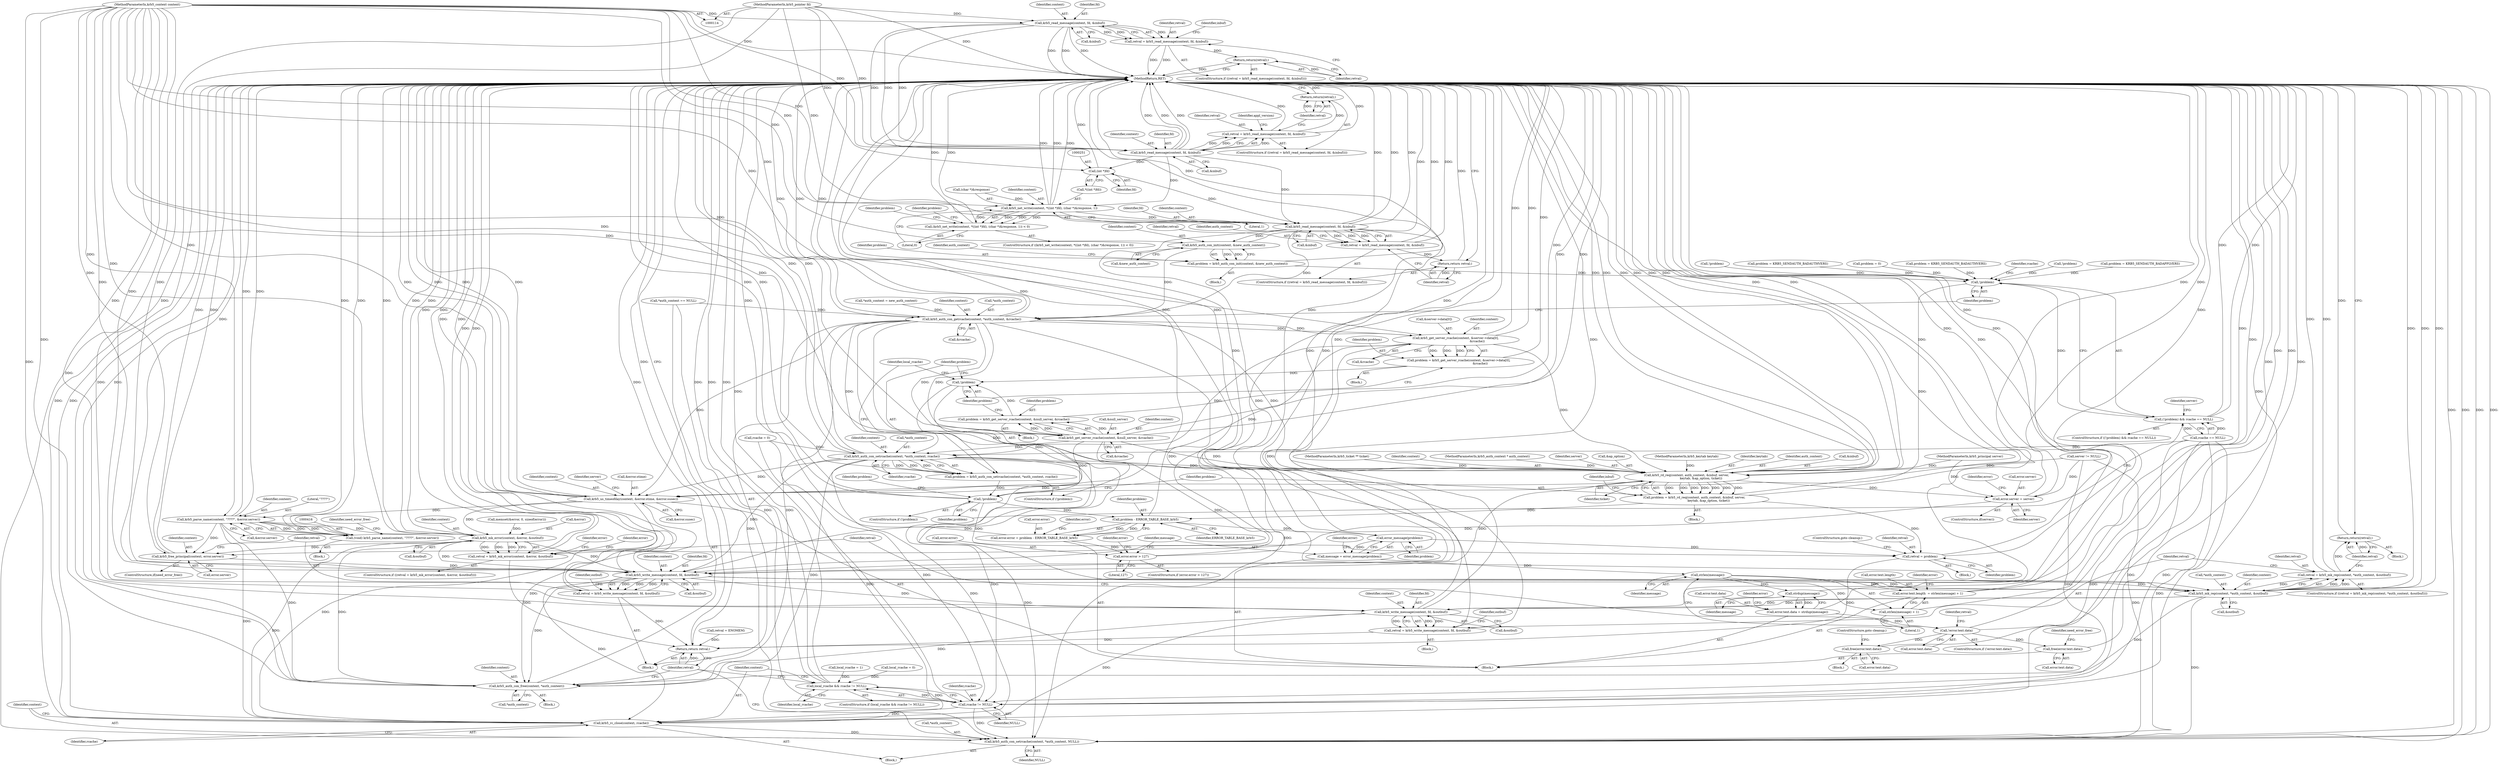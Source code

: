 digraph "0_krb5_102bb6ebf20f9174130c85c3b052ae104e5073ec_0@API" {
"1000167" [label="(Call,krb5_read_message(context, fd, &inbuf))"];
"1000115" [label="(MethodParameterIn,krb5_context context)"];
"1000117" [label="(MethodParameterIn,krb5_pointer fd)"];
"1000165" [label="(Call,retval = krb5_read_message(context, fd, &inbuf))"];
"1000172" [label="(Return,return(retval);)"];
"1000205" [label="(Call,krb5_read_message(context, fd, &inbuf))"];
"1000203" [label="(Call,retval = krb5_read_message(context, fd, &inbuf))"];
"1000210" [label="(Return,return(retval);)"];
"1000247" [label="(Call,krb5_net_write(context, *((int *)fd), (char *)&response, 1))"];
"1000246" [label="(Call,(krb5_net_write(context, *((int *)fd), (char *)&response, 1)) < 0)"];
"1000269" [label="(Call,krb5_read_message(context, fd, &inbuf))"];
"1000267" [label="(Call,retval = krb5_read_message(context, fd, &inbuf))"];
"1000274" [label="(Return,return retval;)"];
"1000284" [label="(Call,krb5_auth_con_init(context, &new_auth_context))"];
"1000282" [label="(Call,problem = krb5_auth_con_init(context, &new_auth_context))"];
"1000303" [label="(Call,!problem)"];
"1000302" [label="(Call,(!problem) && rcache == NULL)"];
"1000366" [label="(Call,!problem)"];
"1000431" [label="(Call,problem - ERROR_TABLE_BASE_krb5)"];
"1000427" [label="(Call,error.error = problem - ERROR_TABLE_BASE_krb5)"];
"1000435" [label="(Call,error.error > 127)"];
"1000447" [label="(Call,error_message(problem))"];
"1000445" [label="(Call,message = error_message(problem))"];
"1000456" [label="(Call,strlen(message))"];
"1000449" [label="(Call,error.text.length  = strlen(message) + 1)"];
"1000455" [label="(Call,strlen(message) + 1)"];
"1000465" [label="(Call,strdup(message))"];
"1000459" [label="(Call,error.text.data = strdup(message))"];
"1000468" [label="(Call,!error.text.data)"];
"1000489" [label="(Call,free(error.text.data))"];
"1000496" [label="(Call,free(error.text.data))"];
"1000537" [label="(Call,retval = problem)"];
"1000599" [label="(Return,return retval;)"];
"1000295" [label="(Call,krb5_auth_con_getrcache(context, *auth_context, &rcache))"];
"1000322" [label="(Call,krb5_get_server_rcache(context, &server->data[0],\n                                             &rcache))"];
"1000320" [label="(Call,problem = krb5_get_server_rcache(context, &server->data[0],\n                                             &rcache))"];
"1000353" [label="(Call,!problem)"];
"1000357" [label="(Call,krb5_auth_con_setrcache(context, *auth_context, rcache))"];
"1000355" [label="(Call,problem = krb5_auth_con_setrcache(context, *auth_context, rcache))"];
"1000371" [label="(Call,krb5_rd_req(context, auth_context, &inbuf, server,\n                              keytab, &ap_option, ticket))"];
"1000369" [label="(Call,problem = krb5_rd_req(context, auth_context, &inbuf, server,\n                              keytab, &ap_option, ticket))"];
"1000396" [label="(Call,krb5_us_timeofday(context, &error.stime, &error.susec))"];
"1000417" [label="(Call,krb5_parse_name(context, \"????\", &error.server))"];
"1000415" [label="(Call,(void) krb5_parse_name(context, \"????\", &error.server))"];
"1000482" [label="(Call,krb5_mk_error(context, &error, &outbuf))"];
"1000480" [label="(Call,retval = krb5_mk_error(context, &error, &outbuf))"];
"1000504" [label="(Call,krb5_free_principal(context, error.server))"];
"1000523" [label="(Call,krb5_write_message(context, fd, &outbuf))"];
"1000521" [label="(Call,retval = krb5_write_message(context, fd, &outbuf))"];
"1000552" [label="(Call,krb5_mk_rep(context, *auth_context, &outbuf))"];
"1000550" [label="(Call,retval = krb5_mk_rep(context, *auth_context, &outbuf))"];
"1000559" [label="(Return,return(retval);)"];
"1000563" [label="(Call,krb5_write_message(context, fd, &outbuf))"];
"1000561" [label="(Call,retval = krb5_write_message(context, fd, &outbuf))"];
"1000579" [label="(Call,krb5_auth_con_free(context, *auth_context))"];
"1000591" [label="(Call,krb5_rc_close(context, rcache))"];
"1000594" [label="(Call,krb5_auth_con_setrcache(context, *auth_context, NULL))"];
"1000408" [label="(Call,error.server = server)"];
"1000587" [label="(Call,rcache != NULL)"];
"1000585" [label="(Call,local_rcache && rcache != NULL)"];
"1000346" [label="(Call,krb5_get_server_rcache(context, &null_server, &rcache))"];
"1000344" [label="(Call,problem = krb5_get_server_rcache(context, &null_server, &rcache))"];
"1000250" [label="(Call,(int *)fd)"];
"1000584" [label="(ControlStructure,if (local_rcache && rcache != NULL))"];
"1000305" [label="(Call,rcache == NULL)"];
"1000177" [label="(Identifier,inbuf)"];
"1000448" [label="(Identifier,problem)"];
"1000333" [label="(Block,)"];
"1000480" [label="(Call,retval = krb5_mk_error(context, &error, &outbuf))"];
"1000222" [label="(Call,!problem)"];
"1000321" [label="(Identifier,problem)"];
"1000350" [label="(Call,&rcache)"];
"1000563" [label="(Call,krb5_write_message(context, fd, &outbuf))"];
"1000469" [label="(Call,error.text.data)"];
"1000358" [label="(Identifier,context)"];
"1000295" [label="(Call,krb5_auth_con_getrcache(context, *auth_context, &rcache))"];
"1000467" [label="(ControlStructure,if (!error.text.data))"];
"1000526" [label="(Call,&outbuf)"];
"1000566" [label="(Call,&outbuf)"];
"1000594" [label="(Call,krb5_auth_con_setrcache(context, *auth_context, NULL))"];
"1000458" [label="(Literal,1)"];
"1000372" [label="(Identifier,context)"];
"1000225" [label="(Call,problem = KRB5_SENDAUTH_BADAPPLVERS)"];
"1000247" [label="(Call,krb5_net_write(context, *((int *)fd), (char *)&response, 1))"];
"1000496" [label="(Call,free(error.text.data))"];
"1000116" [label="(MethodParameterIn,krb5_auth_context * auth_context)"];
"1000506" [label="(Call,error.server)"];
"1000556" [label="(Call,&outbuf)"];
"1000570" [label="(Identifier,outbuf)"];
"1000376" [label="(Identifier,server)"];
"1000288" [label="(Call,*auth_context = new_auth_context)"];
"1000580" [label="(Identifier,context)"];
"1000234" [label="(Call,!problem)"];
"1000354" [label="(Identifier,problem)"];
"1000415" [label="(Call,(void) krb5_parse_name(context, \"????\", &error.server))"];
"1000593" [label="(Identifier,rcache)"];
"1000172" [label="(Return,return(retval);)"];
"1000460" [label="(Call,error.text.data)"];
"1000402" [label="(Call,&error.susec)"];
"1000203" [label="(Call,retval = krb5_read_message(context, fd, &inbuf))"];
"1000250" [label="(Call,(int *)fd)"];
"1000268" [label="(Identifier,retval)"];
"1000304" [label="(Identifier,problem)"];
"1000285" [label="(Identifier,context)"];
"1000462" [label="(Identifier,error)"];
"1000471" [label="(Identifier,error)"];
"1000431" [label="(Call,problem - ERROR_TABLE_BASE_krb5)"];
"1000552" [label="(Call,krb5_mk_rep(context, *auth_context, &outbuf))"];
"1000281" [label="(Block,)"];
"1000445" [label="(Call,message = error_message(problem))"];
"1000522" [label="(Identifier,retval)"];
"1000145" [label="(Call,local_rcache = 0)"];
"1000277" [label="(Call,*auth_context == NULL)"];
"1000549" [label="(ControlStructure,if ((retval = krb5_mk_rep(context, *auth_context, &outbuf))))"];
"1000266" [label="(ControlStructure,if ((retval = krb5_read_message(context, fd, &inbuf))))"];
"1000269" [label="(Call,krb5_read_message(context, fd, &inbuf))"];
"1000258" [label="(Literal,0)"];
"1000378" [label="(Call,&ap_option)"];
"1000359" [label="(Call,*auth_context)"];
"1000361" [label="(Identifier,rcache)"];
"1000455" [label="(Call,strlen(message) + 1)"];
"1000598" [label="(Identifier,NULL)"];
"1000592" [label="(Identifier,context)"];
"1000406" [label="(ControlStructure,if(server))"];
"1000599" [label="(Return,return retval;)"];
"1000595" [label="(Identifier,context)"];
"1000396" [label="(Call,krb5_us_timeofday(context, &error.stime, &error.susec))"];
"1000344" [label="(Call,problem = krb5_get_server_rcache(context, &null_server, &rcache))"];
"1000345" [label="(Identifier,problem)"];
"1000320" [label="(Call,problem = krb5_get_server_rcache(context, &server->data[0],\n                                             &rcache))"];
"1000420" [label="(Call,&error.server)"];
"1000357" [label="(Call,krb5_auth_con_setrcache(context, *auth_context, rcache))"];
"1000383" [label="(Identifier,inbuf)"];
"1000386" [label="(Identifier,problem)"];
"1000135" [label="(Call,rcache = 0)"];
"1000272" [label="(Call,&inbuf)"];
"1000208" [label="(Call,&inbuf)"];
"1000540" [label="(ControlStructure,goto cleanup;)"];
"1000490" [label="(Call,error.text.data)"];
"1000457" [label="(Identifier,message)"];
"1000429" [label="(Identifier,error)"];
"1000495" [label="(ControlStructure,goto cleanup;)"];
"1000446" [label="(Identifier,message)"];
"1000348" [label="(Call,&null_server)"];
"1000596" [label="(Call,*auth_context)"];
"1000249" [label="(Call,*((int *)fd))"];
"1000271" [label="(Identifier,fd)"];
"1000303" [label="(Call,!problem)"];
"1000366" [label="(Call,!problem)"];
"1000299" [label="(Call,&rcache)"];
"1000390" [label="(Call,memset(&error, 0, sizeof(error)))"];
"1000165" [label="(Call,retval = krb5_read_message(context, fd, &inbuf))"];
"1000347" [label="(Identifier,context)"];
"1000322" [label="(Call,krb5_get_server_rcache(context, &server->data[0],\n                                             &rcache))"];
"1000504" [label="(Call,krb5_free_principal(context, error.server))"];
"1000166" [label="(Identifier,retval)"];
"1000564" [label="(Identifier,context)"];
"1000548" [label="(Block,)"];
"1000173" [label="(Identifier,retval)"];
"1000115" [label="(MethodParameterIn,krb5_context context)"];
"1000324" [label="(Call,&server->data[0])"];
"1000554" [label="(Call,*auth_context)"];
"1000296" [label="(Identifier,context)"];
"1000270" [label="(Identifier,context)"];
"1000532" [label="(Block,)"];
"1000452" [label="(Identifier,error)"];
"1000466" [label="(Identifier,message)"];
"1000425" [label="(Identifier,need_error_free)"];
"1000346" [label="(Call,krb5_get_server_rcache(context, &null_server, &rcache))"];
"1000368" [label="(Block,)"];
"1000214" [label="(Identifier,appl_version)"];
"1000323" [label="(Identifier,context)"];
"1000407" [label="(Identifier,server)"];
"1000205" [label="(Call,krb5_read_message(context, fd, &inbuf))"];
"1000206" [label="(Identifier,context)"];
"1000119" [label="(MethodParameterIn,krb5_principal server)"];
"1000353" [label="(Call,!problem)"];
"1000284" [label="(Call,krb5_auth_con_init(context, &new_auth_context))"];
"1000409" [label="(Call,error.server)"];
"1000497" [label="(Call,error.text.data)"];
"1000211" [label="(Identifier,retval)"];
"1000196" [label="(Call,problem = KRB5_SENDAUTH_BADAUTHVERS)"];
"1000398" [label="(Call,&error.stime)"];
"1000152" [label="(Call,problem = 0)"];
"1000202" [label="(ControlStructure,if ((retval = krb5_read_message(context, fd, &inbuf))))"];
"1000456" [label="(Call,strlen(message))"];
"1000475" [label="(Call,retval = ENOMEM)"];
"1000370" [label="(Identifier,problem)"];
"1000168" [label="(Identifier,context)"];
"1000591" [label="(Call,krb5_rc_close(context, rcache))"];
"1000397" [label="(Identifier,context)"];
"1000539" [label="(Identifier,problem)"];
"1000502" [label="(ControlStructure,if(need_error_free))"];
"1000585" [label="(Call,local_rcache && rcache != NULL)"];
"1000524" [label="(Identifier,context)"];
"1000499" [label="(Identifier,error)"];
"1000419" [label="(Literal,\"????\")"];
"1000302" [label="(Call,(!problem) && rcache == NULL)"];
"1000283" [label="(Identifier,problem)"];
"1000367" [label="(Identifier,problem)"];
"1000297" [label="(Call,*auth_context)"];
"1000301" [label="(ControlStructure,if ((!problem) && rcache == NULL))"];
"1000600" [label="(Identifier,retval)"];
"1000484" [label="(Call,&error)"];
"1000267" [label="(Call,retval = krb5_read_message(context, fd, &inbuf))"];
"1000486" [label="(Call,&outbuf)"];
"1000245" [label="(ControlStructure,if ((krb5_net_write(context, *((int *)fd), (char *)&response, 1)) < 0))"];
"1000561" [label="(Call,retval = krb5_write_message(context, fd, &outbuf))"];
"1000530" [label="(Identifier,outbuf)"];
"1000439" [label="(Literal,127)"];
"1000279" [label="(Identifier,auth_context)"];
"1000408" [label="(Call,error.server = server)"];
"1000387" [label="(Block,)"];
"1000311" [label="(Call,server != NULL)"];
"1000437" [label="(Identifier,error)"];
"1000169" [label="(Identifier,fd)"];
"1000121" [label="(MethodParameterIn,krb5_keytab keytab)"];
"1000465" [label="(Call,strdup(message))"];
"1000492" [label="(Identifier,error)"];
"1000433" [label="(Identifier,ERROR_TABLE_BASE_krb5)"];
"1000207" [label="(Identifier,fd)"];
"1000210" [label="(Return,return(retval);)"];
"1000483" [label="(Identifier,context)"];
"1000588" [label="(Identifier,rcache)"];
"1000525" [label="(Identifier,fd)"];
"1000377" [label="(Identifier,keytab)"];
"1000558" [label="(Block,)"];
"1000428" [label="(Call,error.error)"];
"1000246" [label="(Call,(krb5_net_write(context, *((int *)fd), (char *)&response, 1)) < 0)"];
"1000523" [label="(Call,krb5_write_message(context, fd, &outbuf))"];
"1000537" [label="(Call,retval = problem)"];
"1000275" [label="(Identifier,retval)"];
"1000589" [label="(Identifier,NULL)"];
"1000356" [label="(Identifier,problem)"];
"1000282" [label="(Call,problem = krb5_auth_con_init(context, &new_auth_context))"];
"1000362" [label="(Call,local_rcache = 1)"];
"1000181" [label="(Call,problem = KRB5_SENDAUTH_BADAUTHVERS)"];
"1000167" [label="(Call,krb5_read_message(context, fd, &inbuf))"];
"1000489" [label="(Call,free(error.text.data))"];
"1000586" [label="(Identifier,local_rcache)"];
"1000253" [label="(Call,(char *)&response)"];
"1000290" [label="(Identifier,auth_context)"];
"1000373" [label="(Identifier,auth_context)"];
"1000479" [label="(ControlStructure,if ((retval = krb5_mk_error(context, &error, &outbuf))))"];
"1000352" [label="(ControlStructure,if (!problem))"];
"1000204" [label="(Identifier,retval)"];
"1000447" [label="(Call,error_message(problem))"];
"1000559" [label="(Return,return(retval);)"];
"1000553" [label="(Identifier,context)"];
"1000380" [label="(Identifier,ticket)"];
"1000261" [label="(Identifier,problem)"];
"1000257" [label="(Literal,1)"];
"1000263" [label="(Identifier,problem)"];
"1000330" [label="(Call,&rcache)"];
"1000365" [label="(ControlStructure,if (!problem))"];
"1000459" [label="(Call,error.text.data = strdup(message))"];
"1000449" [label="(Call,error.text.length  = strlen(message) + 1)"];
"1000550" [label="(Call,retval = krb5_mk_rep(context, *auth_context, &outbuf))"];
"1000482" [label="(Call,krb5_mk_error(context, &error, &outbuf))"];
"1000414" [label="(Block,)"];
"1000581" [label="(Call,*auth_context)"];
"1000521" [label="(Call,retval = krb5_write_message(context, fd, &outbuf))"];
"1000590" [label="(Block,)"];
"1000117" [label="(MethodParameterIn,krb5_pointer fd)"];
"1000312" [label="(Identifier,server)"];
"1000369" [label="(Call,problem = krb5_rd_req(context, auth_context, &inbuf, server,\n                              keytab, &ap_option, ticket))"];
"1000436" [label="(Call,error.error)"];
"1000578" [label="(Block,)"];
"1000562" [label="(Identifier,retval)"];
"1000579" [label="(Call,krb5_auth_con_free(context, *auth_context))"];
"1000468" [label="(Call,!error.text.data)"];
"1000252" [label="(Identifier,fd)"];
"1000601" [label="(MethodReturn,RET)"];
"1000503" [label="(Identifier,need_error_free)"];
"1000434" [label="(ControlStructure,if (error.error > 127))"];
"1000371" [label="(Call,krb5_rd_req(context, auth_context, &inbuf, server,\n                              keytab, &ap_option, ticket))"];
"1000587" [label="(Call,rcache != NULL)"];
"1000442" [label="(Identifier,error)"];
"1000427" [label="(Call,error.error = problem - ERROR_TABLE_BASE_krb5)"];
"1000319" [label="(Block,)"];
"1000363" [label="(Identifier,local_rcache)"];
"1000164" [label="(ControlStructure,if ((retval = krb5_read_message(context, fd, &inbuf))))"];
"1000374" [label="(Call,&inbuf)"];
"1000170" [label="(Call,&inbuf)"];
"1000435" [label="(Call,error.error > 127)"];
"1000560" [label="(Identifier,retval)"];
"1000274" [label="(Return,return retval;)"];
"1000306" [label="(Identifier,rcache)"];
"1000538" [label="(Identifier,retval)"];
"1000505" [label="(Identifier,context)"];
"1000355" [label="(Call,problem = krb5_auth_con_setrcache(context, *auth_context, rcache))"];
"1000432" [label="(Identifier,problem)"];
"1000476" [label="(Identifier,retval)"];
"1000124" [label="(Block,)"];
"1000417" [label="(Call,krb5_parse_name(context, \"????\", &error.server))"];
"1000286" [label="(Call,&new_auth_context)"];
"1000450" [label="(Call,error.text.length)"];
"1000565" [label="(Identifier,fd)"];
"1000248" [label="(Identifier,context)"];
"1000488" [label="(Block,)"];
"1000481" [label="(Identifier,retval)"];
"1000418" [label="(Identifier,context)"];
"1000412" [label="(Identifier,server)"];
"1000122" [label="(MethodParameterIn,krb5_ticket ** ticket)"];
"1000551" [label="(Identifier,retval)"];
"1000167" -> "1000165"  [label="AST: "];
"1000167" -> "1000170"  [label="CFG: "];
"1000168" -> "1000167"  [label="AST: "];
"1000169" -> "1000167"  [label="AST: "];
"1000170" -> "1000167"  [label="AST: "];
"1000165" -> "1000167"  [label="CFG: "];
"1000167" -> "1000601"  [label="DDG: "];
"1000167" -> "1000601"  [label="DDG: "];
"1000167" -> "1000601"  [label="DDG: "];
"1000167" -> "1000165"  [label="DDG: "];
"1000167" -> "1000165"  [label="DDG: "];
"1000167" -> "1000165"  [label="DDG: "];
"1000115" -> "1000167"  [label="DDG: "];
"1000117" -> "1000167"  [label="DDG: "];
"1000167" -> "1000205"  [label="DDG: "];
"1000167" -> "1000205"  [label="DDG: "];
"1000167" -> "1000205"  [label="DDG: "];
"1000115" -> "1000114"  [label="AST: "];
"1000115" -> "1000601"  [label="DDG: "];
"1000115" -> "1000205"  [label="DDG: "];
"1000115" -> "1000247"  [label="DDG: "];
"1000115" -> "1000269"  [label="DDG: "];
"1000115" -> "1000284"  [label="DDG: "];
"1000115" -> "1000295"  [label="DDG: "];
"1000115" -> "1000322"  [label="DDG: "];
"1000115" -> "1000346"  [label="DDG: "];
"1000115" -> "1000357"  [label="DDG: "];
"1000115" -> "1000371"  [label="DDG: "];
"1000115" -> "1000396"  [label="DDG: "];
"1000115" -> "1000417"  [label="DDG: "];
"1000115" -> "1000482"  [label="DDG: "];
"1000115" -> "1000504"  [label="DDG: "];
"1000115" -> "1000523"  [label="DDG: "];
"1000115" -> "1000552"  [label="DDG: "];
"1000115" -> "1000563"  [label="DDG: "];
"1000115" -> "1000579"  [label="DDG: "];
"1000115" -> "1000591"  [label="DDG: "];
"1000115" -> "1000594"  [label="DDG: "];
"1000117" -> "1000114"  [label="AST: "];
"1000117" -> "1000601"  [label="DDG: "];
"1000117" -> "1000205"  [label="DDG: "];
"1000117" -> "1000250"  [label="DDG: "];
"1000117" -> "1000269"  [label="DDG: "];
"1000117" -> "1000523"  [label="DDG: "];
"1000117" -> "1000563"  [label="DDG: "];
"1000165" -> "1000164"  [label="AST: "];
"1000166" -> "1000165"  [label="AST: "];
"1000173" -> "1000165"  [label="CFG: "];
"1000177" -> "1000165"  [label="CFG: "];
"1000165" -> "1000601"  [label="DDG: "];
"1000165" -> "1000601"  [label="DDG: "];
"1000165" -> "1000172"  [label="DDG: "];
"1000172" -> "1000164"  [label="AST: "];
"1000172" -> "1000173"  [label="CFG: "];
"1000173" -> "1000172"  [label="AST: "];
"1000601" -> "1000172"  [label="CFG: "];
"1000172" -> "1000601"  [label="DDG: "];
"1000173" -> "1000172"  [label="DDG: "];
"1000205" -> "1000203"  [label="AST: "];
"1000205" -> "1000208"  [label="CFG: "];
"1000206" -> "1000205"  [label="AST: "];
"1000207" -> "1000205"  [label="AST: "];
"1000208" -> "1000205"  [label="AST: "];
"1000203" -> "1000205"  [label="CFG: "];
"1000205" -> "1000601"  [label="DDG: "];
"1000205" -> "1000601"  [label="DDG: "];
"1000205" -> "1000601"  [label="DDG: "];
"1000205" -> "1000203"  [label="DDG: "];
"1000205" -> "1000203"  [label="DDG: "];
"1000205" -> "1000203"  [label="DDG: "];
"1000205" -> "1000247"  [label="DDG: "];
"1000205" -> "1000250"  [label="DDG: "];
"1000205" -> "1000269"  [label="DDG: "];
"1000203" -> "1000202"  [label="AST: "];
"1000204" -> "1000203"  [label="AST: "];
"1000211" -> "1000203"  [label="CFG: "];
"1000214" -> "1000203"  [label="CFG: "];
"1000203" -> "1000601"  [label="DDG: "];
"1000203" -> "1000601"  [label="DDG: "];
"1000203" -> "1000210"  [label="DDG: "];
"1000210" -> "1000202"  [label="AST: "];
"1000210" -> "1000211"  [label="CFG: "];
"1000211" -> "1000210"  [label="AST: "];
"1000601" -> "1000210"  [label="CFG: "];
"1000210" -> "1000601"  [label="DDG: "];
"1000211" -> "1000210"  [label="DDG: "];
"1000247" -> "1000246"  [label="AST: "];
"1000247" -> "1000257"  [label="CFG: "];
"1000248" -> "1000247"  [label="AST: "];
"1000249" -> "1000247"  [label="AST: "];
"1000253" -> "1000247"  [label="AST: "];
"1000257" -> "1000247"  [label="AST: "];
"1000258" -> "1000247"  [label="CFG: "];
"1000247" -> "1000601"  [label="DDG: "];
"1000247" -> "1000601"  [label="DDG: "];
"1000247" -> "1000601"  [label="DDG: "];
"1000247" -> "1000246"  [label="DDG: "];
"1000247" -> "1000246"  [label="DDG: "];
"1000247" -> "1000246"  [label="DDG: "];
"1000247" -> "1000246"  [label="DDG: "];
"1000253" -> "1000247"  [label="DDG: "];
"1000247" -> "1000269"  [label="DDG: "];
"1000246" -> "1000245"  [label="AST: "];
"1000246" -> "1000258"  [label="CFG: "];
"1000258" -> "1000246"  [label="AST: "];
"1000261" -> "1000246"  [label="CFG: "];
"1000263" -> "1000246"  [label="CFG: "];
"1000246" -> "1000601"  [label="DDG: "];
"1000246" -> "1000601"  [label="DDG: "];
"1000269" -> "1000267"  [label="AST: "];
"1000269" -> "1000272"  [label="CFG: "];
"1000270" -> "1000269"  [label="AST: "];
"1000271" -> "1000269"  [label="AST: "];
"1000272" -> "1000269"  [label="AST: "];
"1000267" -> "1000269"  [label="CFG: "];
"1000269" -> "1000601"  [label="DDG: "];
"1000269" -> "1000601"  [label="DDG: "];
"1000269" -> "1000601"  [label="DDG: "];
"1000269" -> "1000267"  [label="DDG: "];
"1000269" -> "1000267"  [label="DDG: "];
"1000269" -> "1000267"  [label="DDG: "];
"1000250" -> "1000269"  [label="DDG: "];
"1000269" -> "1000284"  [label="DDG: "];
"1000269" -> "1000295"  [label="DDG: "];
"1000269" -> "1000371"  [label="DDG: "];
"1000269" -> "1000523"  [label="DDG: "];
"1000267" -> "1000266"  [label="AST: "];
"1000268" -> "1000267"  [label="AST: "];
"1000275" -> "1000267"  [label="CFG: "];
"1000279" -> "1000267"  [label="CFG: "];
"1000267" -> "1000601"  [label="DDG: "];
"1000267" -> "1000601"  [label="DDG: "];
"1000267" -> "1000274"  [label="DDG: "];
"1000274" -> "1000266"  [label="AST: "];
"1000274" -> "1000275"  [label="CFG: "];
"1000275" -> "1000274"  [label="AST: "];
"1000601" -> "1000274"  [label="CFG: "];
"1000274" -> "1000601"  [label="DDG: "];
"1000275" -> "1000274"  [label="DDG: "];
"1000284" -> "1000282"  [label="AST: "];
"1000284" -> "1000286"  [label="CFG: "];
"1000285" -> "1000284"  [label="AST: "];
"1000286" -> "1000284"  [label="AST: "];
"1000282" -> "1000284"  [label="CFG: "];
"1000284" -> "1000601"  [label="DDG: "];
"1000284" -> "1000282"  [label="DDG: "];
"1000284" -> "1000282"  [label="DDG: "];
"1000284" -> "1000295"  [label="DDG: "];
"1000282" -> "1000281"  [label="AST: "];
"1000283" -> "1000282"  [label="AST: "];
"1000290" -> "1000282"  [label="CFG: "];
"1000282" -> "1000601"  [label="DDG: "];
"1000282" -> "1000303"  [label="DDG: "];
"1000303" -> "1000302"  [label="AST: "];
"1000303" -> "1000304"  [label="CFG: "];
"1000304" -> "1000303"  [label="AST: "];
"1000306" -> "1000303"  [label="CFG: "];
"1000302" -> "1000303"  [label="CFG: "];
"1000303" -> "1000302"  [label="DDG: "];
"1000181" -> "1000303"  [label="DDG: "];
"1000222" -> "1000303"  [label="DDG: "];
"1000234" -> "1000303"  [label="DDG: "];
"1000225" -> "1000303"  [label="DDG: "];
"1000152" -> "1000303"  [label="DDG: "];
"1000196" -> "1000303"  [label="DDG: "];
"1000303" -> "1000366"  [label="DDG: "];
"1000302" -> "1000301"  [label="AST: "];
"1000302" -> "1000305"  [label="CFG: "];
"1000305" -> "1000302"  [label="AST: "];
"1000312" -> "1000302"  [label="CFG: "];
"1000367" -> "1000302"  [label="CFG: "];
"1000302" -> "1000601"  [label="DDG: "];
"1000302" -> "1000601"  [label="DDG: "];
"1000305" -> "1000302"  [label="DDG: "];
"1000305" -> "1000302"  [label="DDG: "];
"1000366" -> "1000365"  [label="AST: "];
"1000366" -> "1000367"  [label="CFG: "];
"1000367" -> "1000366"  [label="AST: "];
"1000370" -> "1000366"  [label="CFG: "];
"1000386" -> "1000366"  [label="CFG: "];
"1000366" -> "1000601"  [label="DDG: "];
"1000366" -> "1000601"  [label="DDG: "];
"1000355" -> "1000366"  [label="DDG: "];
"1000353" -> "1000366"  [label="DDG: "];
"1000366" -> "1000431"  [label="DDG: "];
"1000366" -> "1000537"  [label="DDG: "];
"1000431" -> "1000427"  [label="AST: "];
"1000431" -> "1000433"  [label="CFG: "];
"1000432" -> "1000431"  [label="AST: "];
"1000433" -> "1000431"  [label="AST: "];
"1000427" -> "1000431"  [label="CFG: "];
"1000431" -> "1000601"  [label="DDG: "];
"1000431" -> "1000427"  [label="DDG: "];
"1000431" -> "1000427"  [label="DDG: "];
"1000369" -> "1000431"  [label="DDG: "];
"1000431" -> "1000447"  [label="DDG: "];
"1000427" -> "1000387"  [label="AST: "];
"1000428" -> "1000427"  [label="AST: "];
"1000437" -> "1000427"  [label="CFG: "];
"1000427" -> "1000601"  [label="DDG: "];
"1000427" -> "1000435"  [label="DDG: "];
"1000435" -> "1000434"  [label="AST: "];
"1000435" -> "1000439"  [label="CFG: "];
"1000436" -> "1000435"  [label="AST: "];
"1000439" -> "1000435"  [label="AST: "];
"1000442" -> "1000435"  [label="CFG: "];
"1000446" -> "1000435"  [label="CFG: "];
"1000435" -> "1000601"  [label="DDG: "];
"1000435" -> "1000601"  [label="DDG: "];
"1000447" -> "1000445"  [label="AST: "];
"1000447" -> "1000448"  [label="CFG: "];
"1000448" -> "1000447"  [label="AST: "];
"1000445" -> "1000447"  [label="CFG: "];
"1000447" -> "1000601"  [label="DDG: "];
"1000447" -> "1000445"  [label="DDG: "];
"1000447" -> "1000537"  [label="DDG: "];
"1000445" -> "1000387"  [label="AST: "];
"1000446" -> "1000445"  [label="AST: "];
"1000452" -> "1000445"  [label="CFG: "];
"1000445" -> "1000601"  [label="DDG: "];
"1000445" -> "1000456"  [label="DDG: "];
"1000456" -> "1000455"  [label="AST: "];
"1000456" -> "1000457"  [label="CFG: "];
"1000457" -> "1000456"  [label="AST: "];
"1000458" -> "1000456"  [label="CFG: "];
"1000456" -> "1000449"  [label="DDG: "];
"1000456" -> "1000455"  [label="DDG: "];
"1000456" -> "1000465"  [label="DDG: "];
"1000449" -> "1000387"  [label="AST: "];
"1000449" -> "1000455"  [label="CFG: "];
"1000450" -> "1000449"  [label="AST: "];
"1000455" -> "1000449"  [label="AST: "];
"1000462" -> "1000449"  [label="CFG: "];
"1000449" -> "1000601"  [label="DDG: "];
"1000449" -> "1000601"  [label="DDG: "];
"1000455" -> "1000458"  [label="CFG: "];
"1000458" -> "1000455"  [label="AST: "];
"1000455" -> "1000601"  [label="DDG: "];
"1000465" -> "1000459"  [label="AST: "];
"1000465" -> "1000466"  [label="CFG: "];
"1000466" -> "1000465"  [label="AST: "];
"1000459" -> "1000465"  [label="CFG: "];
"1000465" -> "1000601"  [label="DDG: "];
"1000465" -> "1000459"  [label="DDG: "];
"1000459" -> "1000387"  [label="AST: "];
"1000460" -> "1000459"  [label="AST: "];
"1000471" -> "1000459"  [label="CFG: "];
"1000459" -> "1000601"  [label="DDG: "];
"1000459" -> "1000468"  [label="DDG: "];
"1000468" -> "1000467"  [label="AST: "];
"1000468" -> "1000469"  [label="CFG: "];
"1000469" -> "1000468"  [label="AST: "];
"1000476" -> "1000468"  [label="CFG: "];
"1000481" -> "1000468"  [label="CFG: "];
"1000468" -> "1000601"  [label="DDG: "];
"1000468" -> "1000601"  [label="DDG: "];
"1000468" -> "1000489"  [label="DDG: "];
"1000468" -> "1000496"  [label="DDG: "];
"1000489" -> "1000488"  [label="AST: "];
"1000489" -> "1000490"  [label="CFG: "];
"1000490" -> "1000489"  [label="AST: "];
"1000495" -> "1000489"  [label="CFG: "];
"1000489" -> "1000601"  [label="DDG: "];
"1000496" -> "1000387"  [label="AST: "];
"1000496" -> "1000497"  [label="CFG: "];
"1000497" -> "1000496"  [label="AST: "];
"1000503" -> "1000496"  [label="CFG: "];
"1000496" -> "1000601"  [label="DDG: "];
"1000537" -> "1000532"  [label="AST: "];
"1000537" -> "1000539"  [label="CFG: "];
"1000538" -> "1000537"  [label="AST: "];
"1000539" -> "1000537"  [label="AST: "];
"1000540" -> "1000537"  [label="CFG: "];
"1000537" -> "1000601"  [label="DDG: "];
"1000537" -> "1000601"  [label="DDG: "];
"1000369" -> "1000537"  [label="DDG: "];
"1000537" -> "1000599"  [label="DDG: "];
"1000599" -> "1000124"  [label="AST: "];
"1000599" -> "1000600"  [label="CFG: "];
"1000600" -> "1000599"  [label="AST: "];
"1000601" -> "1000599"  [label="CFG: "];
"1000599" -> "1000601"  [label="DDG: "];
"1000600" -> "1000599"  [label="DDG: "];
"1000561" -> "1000599"  [label="DDG: "];
"1000521" -> "1000599"  [label="DDG: "];
"1000475" -> "1000599"  [label="DDG: "];
"1000480" -> "1000599"  [label="DDG: "];
"1000295" -> "1000124"  [label="AST: "];
"1000295" -> "1000299"  [label="CFG: "];
"1000296" -> "1000295"  [label="AST: "];
"1000297" -> "1000295"  [label="AST: "];
"1000299" -> "1000295"  [label="AST: "];
"1000304" -> "1000295"  [label="CFG: "];
"1000295" -> "1000601"  [label="DDG: "];
"1000295" -> "1000601"  [label="DDG: "];
"1000295" -> "1000601"  [label="DDG: "];
"1000288" -> "1000295"  [label="DDG: "];
"1000277" -> "1000295"  [label="DDG: "];
"1000295" -> "1000322"  [label="DDG: "];
"1000295" -> "1000322"  [label="DDG: "];
"1000295" -> "1000346"  [label="DDG: "];
"1000295" -> "1000346"  [label="DDG: "];
"1000295" -> "1000357"  [label="DDG: "];
"1000295" -> "1000371"  [label="DDG: "];
"1000295" -> "1000396"  [label="DDG: "];
"1000295" -> "1000523"  [label="DDG: "];
"1000295" -> "1000552"  [label="DDG: "];
"1000295" -> "1000579"  [label="DDG: "];
"1000295" -> "1000594"  [label="DDG: "];
"1000322" -> "1000320"  [label="AST: "];
"1000322" -> "1000330"  [label="CFG: "];
"1000323" -> "1000322"  [label="AST: "];
"1000324" -> "1000322"  [label="AST: "];
"1000330" -> "1000322"  [label="AST: "];
"1000320" -> "1000322"  [label="CFG: "];
"1000322" -> "1000601"  [label="DDG: "];
"1000322" -> "1000601"  [label="DDG: "];
"1000322" -> "1000320"  [label="DDG: "];
"1000322" -> "1000320"  [label="DDG: "];
"1000322" -> "1000320"  [label="DDG: "];
"1000322" -> "1000357"  [label="DDG: "];
"1000322" -> "1000371"  [label="DDG: "];
"1000322" -> "1000396"  [label="DDG: "];
"1000322" -> "1000523"  [label="DDG: "];
"1000320" -> "1000319"  [label="AST: "];
"1000321" -> "1000320"  [label="AST: "];
"1000354" -> "1000320"  [label="CFG: "];
"1000320" -> "1000601"  [label="DDG: "];
"1000320" -> "1000353"  [label="DDG: "];
"1000353" -> "1000352"  [label="AST: "];
"1000353" -> "1000354"  [label="CFG: "];
"1000354" -> "1000353"  [label="AST: "];
"1000356" -> "1000353"  [label="CFG: "];
"1000363" -> "1000353"  [label="CFG: "];
"1000344" -> "1000353"  [label="DDG: "];
"1000357" -> "1000355"  [label="AST: "];
"1000357" -> "1000361"  [label="CFG: "];
"1000358" -> "1000357"  [label="AST: "];
"1000359" -> "1000357"  [label="AST: "];
"1000361" -> "1000357"  [label="AST: "];
"1000355" -> "1000357"  [label="CFG: "];
"1000357" -> "1000601"  [label="DDG: "];
"1000357" -> "1000601"  [label="DDG: "];
"1000357" -> "1000355"  [label="DDG: "];
"1000357" -> "1000355"  [label="DDG: "];
"1000357" -> "1000355"  [label="DDG: "];
"1000346" -> "1000357"  [label="DDG: "];
"1000305" -> "1000357"  [label="DDG: "];
"1000135" -> "1000357"  [label="DDG: "];
"1000357" -> "1000371"  [label="DDG: "];
"1000357" -> "1000396"  [label="DDG: "];
"1000357" -> "1000523"  [label="DDG: "];
"1000357" -> "1000552"  [label="DDG: "];
"1000357" -> "1000579"  [label="DDG: "];
"1000357" -> "1000587"  [label="DDG: "];
"1000357" -> "1000591"  [label="DDG: "];
"1000357" -> "1000594"  [label="DDG: "];
"1000355" -> "1000352"  [label="AST: "];
"1000356" -> "1000355"  [label="AST: "];
"1000363" -> "1000355"  [label="CFG: "];
"1000355" -> "1000601"  [label="DDG: "];
"1000371" -> "1000369"  [label="AST: "];
"1000371" -> "1000380"  [label="CFG: "];
"1000372" -> "1000371"  [label="AST: "];
"1000373" -> "1000371"  [label="AST: "];
"1000374" -> "1000371"  [label="AST: "];
"1000376" -> "1000371"  [label="AST: "];
"1000377" -> "1000371"  [label="AST: "];
"1000378" -> "1000371"  [label="AST: "];
"1000380" -> "1000371"  [label="AST: "];
"1000369" -> "1000371"  [label="CFG: "];
"1000371" -> "1000601"  [label="DDG: "];
"1000371" -> "1000601"  [label="DDG: "];
"1000371" -> "1000601"  [label="DDG: "];
"1000371" -> "1000601"  [label="DDG: "];
"1000371" -> "1000601"  [label="DDG: "];
"1000371" -> "1000601"  [label="DDG: "];
"1000371" -> "1000369"  [label="DDG: "];
"1000371" -> "1000369"  [label="DDG: "];
"1000371" -> "1000369"  [label="DDG: "];
"1000371" -> "1000369"  [label="DDG: "];
"1000371" -> "1000369"  [label="DDG: "];
"1000371" -> "1000369"  [label="DDG: "];
"1000371" -> "1000369"  [label="DDG: "];
"1000346" -> "1000371"  [label="DDG: "];
"1000116" -> "1000371"  [label="DDG: "];
"1000311" -> "1000371"  [label="DDG: "];
"1000119" -> "1000371"  [label="DDG: "];
"1000121" -> "1000371"  [label="DDG: "];
"1000122" -> "1000371"  [label="DDG: "];
"1000371" -> "1000396"  [label="DDG: "];
"1000371" -> "1000408"  [label="DDG: "];
"1000371" -> "1000523"  [label="DDG: "];
"1000369" -> "1000368"  [label="AST: "];
"1000370" -> "1000369"  [label="AST: "];
"1000383" -> "1000369"  [label="CFG: "];
"1000369" -> "1000601"  [label="DDG: "];
"1000369" -> "1000601"  [label="DDG: "];
"1000396" -> "1000387"  [label="AST: "];
"1000396" -> "1000402"  [label="CFG: "];
"1000397" -> "1000396"  [label="AST: "];
"1000398" -> "1000396"  [label="AST: "];
"1000402" -> "1000396"  [label="AST: "];
"1000407" -> "1000396"  [label="CFG: "];
"1000396" -> "1000601"  [label="DDG: "];
"1000396" -> "1000601"  [label="DDG: "];
"1000396" -> "1000601"  [label="DDG: "];
"1000396" -> "1000601"  [label="DDG: "];
"1000346" -> "1000396"  [label="DDG: "];
"1000396" -> "1000417"  [label="DDG: "];
"1000396" -> "1000482"  [label="DDG: "];
"1000396" -> "1000579"  [label="DDG: "];
"1000396" -> "1000591"  [label="DDG: "];
"1000417" -> "1000415"  [label="AST: "];
"1000417" -> "1000420"  [label="CFG: "];
"1000418" -> "1000417"  [label="AST: "];
"1000419" -> "1000417"  [label="AST: "];
"1000420" -> "1000417"  [label="AST: "];
"1000415" -> "1000417"  [label="CFG: "];
"1000417" -> "1000601"  [label="DDG: "];
"1000417" -> "1000601"  [label="DDG: "];
"1000417" -> "1000415"  [label="DDG: "];
"1000417" -> "1000415"  [label="DDG: "];
"1000417" -> "1000415"  [label="DDG: "];
"1000417" -> "1000482"  [label="DDG: "];
"1000417" -> "1000504"  [label="DDG: "];
"1000417" -> "1000579"  [label="DDG: "];
"1000417" -> "1000591"  [label="DDG: "];
"1000415" -> "1000414"  [label="AST: "];
"1000416" -> "1000415"  [label="AST: "];
"1000425" -> "1000415"  [label="CFG: "];
"1000415" -> "1000601"  [label="DDG: "];
"1000415" -> "1000601"  [label="DDG: "];
"1000482" -> "1000480"  [label="AST: "];
"1000482" -> "1000486"  [label="CFG: "];
"1000483" -> "1000482"  [label="AST: "];
"1000484" -> "1000482"  [label="AST: "];
"1000486" -> "1000482"  [label="AST: "];
"1000480" -> "1000482"  [label="CFG: "];
"1000482" -> "1000601"  [label="DDG: "];
"1000482" -> "1000601"  [label="DDG: "];
"1000482" -> "1000601"  [label="DDG: "];
"1000482" -> "1000480"  [label="DDG: "];
"1000482" -> "1000480"  [label="DDG: "];
"1000482" -> "1000480"  [label="DDG: "];
"1000390" -> "1000482"  [label="DDG: "];
"1000482" -> "1000504"  [label="DDG: "];
"1000482" -> "1000523"  [label="DDG: "];
"1000482" -> "1000523"  [label="DDG: "];
"1000482" -> "1000579"  [label="DDG: "];
"1000482" -> "1000591"  [label="DDG: "];
"1000480" -> "1000479"  [label="AST: "];
"1000481" -> "1000480"  [label="AST: "];
"1000492" -> "1000480"  [label="CFG: "];
"1000499" -> "1000480"  [label="CFG: "];
"1000480" -> "1000601"  [label="DDG: "];
"1000480" -> "1000601"  [label="DDG: "];
"1000504" -> "1000502"  [label="AST: "];
"1000504" -> "1000506"  [label="CFG: "];
"1000505" -> "1000504"  [label="AST: "];
"1000506" -> "1000504"  [label="AST: "];
"1000522" -> "1000504"  [label="CFG: "];
"1000504" -> "1000601"  [label="DDG: "];
"1000504" -> "1000601"  [label="DDG: "];
"1000408" -> "1000504"  [label="DDG: "];
"1000504" -> "1000523"  [label="DDG: "];
"1000523" -> "1000521"  [label="AST: "];
"1000523" -> "1000526"  [label="CFG: "];
"1000524" -> "1000523"  [label="AST: "];
"1000525" -> "1000523"  [label="AST: "];
"1000526" -> "1000523"  [label="AST: "];
"1000521" -> "1000523"  [label="CFG: "];
"1000523" -> "1000601"  [label="DDG: "];
"1000523" -> "1000601"  [label="DDG: "];
"1000523" -> "1000601"  [label="DDG: "];
"1000523" -> "1000521"  [label="DDG: "];
"1000523" -> "1000521"  [label="DDG: "];
"1000523" -> "1000521"  [label="DDG: "];
"1000346" -> "1000523"  [label="DDG: "];
"1000523" -> "1000552"  [label="DDG: "];
"1000523" -> "1000552"  [label="DDG: "];
"1000523" -> "1000563"  [label="DDG: "];
"1000523" -> "1000579"  [label="DDG: "];
"1000523" -> "1000591"  [label="DDG: "];
"1000521" -> "1000124"  [label="AST: "];
"1000522" -> "1000521"  [label="AST: "];
"1000530" -> "1000521"  [label="CFG: "];
"1000521" -> "1000601"  [label="DDG: "];
"1000521" -> "1000601"  [label="DDG: "];
"1000552" -> "1000550"  [label="AST: "];
"1000552" -> "1000556"  [label="CFG: "];
"1000553" -> "1000552"  [label="AST: "];
"1000554" -> "1000552"  [label="AST: "];
"1000556" -> "1000552"  [label="AST: "];
"1000550" -> "1000552"  [label="CFG: "];
"1000552" -> "1000601"  [label="DDG: "];
"1000552" -> "1000601"  [label="DDG: "];
"1000552" -> "1000601"  [label="DDG: "];
"1000552" -> "1000550"  [label="DDG: "];
"1000552" -> "1000550"  [label="DDG: "];
"1000552" -> "1000550"  [label="DDG: "];
"1000552" -> "1000563"  [label="DDG: "];
"1000552" -> "1000563"  [label="DDG: "];
"1000552" -> "1000579"  [label="DDG: "];
"1000552" -> "1000594"  [label="DDG: "];
"1000550" -> "1000549"  [label="AST: "];
"1000551" -> "1000550"  [label="AST: "];
"1000560" -> "1000550"  [label="CFG: "];
"1000562" -> "1000550"  [label="CFG: "];
"1000550" -> "1000601"  [label="DDG: "];
"1000550" -> "1000601"  [label="DDG: "];
"1000550" -> "1000559"  [label="DDG: "];
"1000559" -> "1000558"  [label="AST: "];
"1000559" -> "1000560"  [label="CFG: "];
"1000560" -> "1000559"  [label="AST: "];
"1000601" -> "1000559"  [label="CFG: "];
"1000559" -> "1000601"  [label="DDG: "];
"1000560" -> "1000559"  [label="DDG: "];
"1000563" -> "1000561"  [label="AST: "];
"1000563" -> "1000566"  [label="CFG: "];
"1000564" -> "1000563"  [label="AST: "];
"1000565" -> "1000563"  [label="AST: "];
"1000566" -> "1000563"  [label="AST: "];
"1000561" -> "1000563"  [label="CFG: "];
"1000563" -> "1000601"  [label="DDG: "];
"1000563" -> "1000601"  [label="DDG: "];
"1000563" -> "1000601"  [label="DDG: "];
"1000563" -> "1000561"  [label="DDG: "];
"1000563" -> "1000561"  [label="DDG: "];
"1000563" -> "1000561"  [label="DDG: "];
"1000563" -> "1000579"  [label="DDG: "];
"1000563" -> "1000591"  [label="DDG: "];
"1000561" -> "1000548"  [label="AST: "];
"1000562" -> "1000561"  [label="AST: "];
"1000570" -> "1000561"  [label="CFG: "];
"1000561" -> "1000601"  [label="DDG: "];
"1000561" -> "1000601"  [label="DDG: "];
"1000579" -> "1000578"  [label="AST: "];
"1000579" -> "1000581"  [label="CFG: "];
"1000580" -> "1000579"  [label="AST: "];
"1000581" -> "1000579"  [label="AST: "];
"1000600" -> "1000579"  [label="CFG: "];
"1000579" -> "1000601"  [label="DDG: "];
"1000579" -> "1000601"  [label="DDG: "];
"1000579" -> "1000601"  [label="DDG: "];
"1000591" -> "1000590"  [label="AST: "];
"1000591" -> "1000593"  [label="CFG: "];
"1000592" -> "1000591"  [label="AST: "];
"1000593" -> "1000591"  [label="AST: "];
"1000595" -> "1000591"  [label="CFG: "];
"1000591" -> "1000601"  [label="DDG: "];
"1000591" -> "1000601"  [label="DDG: "];
"1000587" -> "1000591"  [label="DDG: "];
"1000305" -> "1000591"  [label="DDG: "];
"1000135" -> "1000591"  [label="DDG: "];
"1000591" -> "1000594"  [label="DDG: "];
"1000594" -> "1000590"  [label="AST: "];
"1000594" -> "1000598"  [label="CFG: "];
"1000595" -> "1000594"  [label="AST: "];
"1000596" -> "1000594"  [label="AST: "];
"1000598" -> "1000594"  [label="AST: "];
"1000600" -> "1000594"  [label="CFG: "];
"1000594" -> "1000601"  [label="DDG: "];
"1000594" -> "1000601"  [label="DDG: "];
"1000594" -> "1000601"  [label="DDG: "];
"1000594" -> "1000601"  [label="DDG: "];
"1000587" -> "1000594"  [label="DDG: "];
"1000277" -> "1000594"  [label="DDG: "];
"1000311" -> "1000594"  [label="DDG: "];
"1000305" -> "1000594"  [label="DDG: "];
"1000408" -> "1000406"  [label="AST: "];
"1000408" -> "1000412"  [label="CFG: "];
"1000409" -> "1000408"  [label="AST: "];
"1000412" -> "1000408"  [label="AST: "];
"1000429" -> "1000408"  [label="CFG: "];
"1000408" -> "1000601"  [label="DDG: "];
"1000408" -> "1000601"  [label="DDG: "];
"1000311" -> "1000408"  [label="DDG: "];
"1000119" -> "1000408"  [label="DDG: "];
"1000587" -> "1000585"  [label="AST: "];
"1000587" -> "1000589"  [label="CFG: "];
"1000588" -> "1000587"  [label="AST: "];
"1000589" -> "1000587"  [label="AST: "];
"1000585" -> "1000587"  [label="CFG: "];
"1000587" -> "1000601"  [label="DDG: "];
"1000587" -> "1000601"  [label="DDG: "];
"1000587" -> "1000585"  [label="DDG: "];
"1000587" -> "1000585"  [label="DDG: "];
"1000305" -> "1000587"  [label="DDG: "];
"1000305" -> "1000587"  [label="DDG: "];
"1000135" -> "1000587"  [label="DDG: "];
"1000277" -> "1000587"  [label="DDG: "];
"1000311" -> "1000587"  [label="DDG: "];
"1000585" -> "1000584"  [label="AST: "];
"1000585" -> "1000586"  [label="CFG: "];
"1000586" -> "1000585"  [label="AST: "];
"1000592" -> "1000585"  [label="CFG: "];
"1000600" -> "1000585"  [label="CFG: "];
"1000585" -> "1000601"  [label="DDG: "];
"1000585" -> "1000601"  [label="DDG: "];
"1000585" -> "1000601"  [label="DDG: "];
"1000145" -> "1000585"  [label="DDG: "];
"1000362" -> "1000585"  [label="DDG: "];
"1000346" -> "1000344"  [label="AST: "];
"1000346" -> "1000350"  [label="CFG: "];
"1000347" -> "1000346"  [label="AST: "];
"1000348" -> "1000346"  [label="AST: "];
"1000350" -> "1000346"  [label="AST: "];
"1000344" -> "1000346"  [label="CFG: "];
"1000346" -> "1000601"  [label="DDG: "];
"1000346" -> "1000601"  [label="DDG: "];
"1000346" -> "1000344"  [label="DDG: "];
"1000346" -> "1000344"  [label="DDG: "];
"1000346" -> "1000344"  [label="DDG: "];
"1000344" -> "1000333"  [label="AST: "];
"1000345" -> "1000344"  [label="AST: "];
"1000354" -> "1000344"  [label="CFG: "];
"1000344" -> "1000601"  [label="DDG: "];
"1000250" -> "1000249"  [label="AST: "];
"1000250" -> "1000252"  [label="CFG: "];
"1000251" -> "1000250"  [label="AST: "];
"1000252" -> "1000250"  [label="AST: "];
"1000249" -> "1000250"  [label="CFG: "];
"1000250" -> "1000601"  [label="DDG: "];
}
